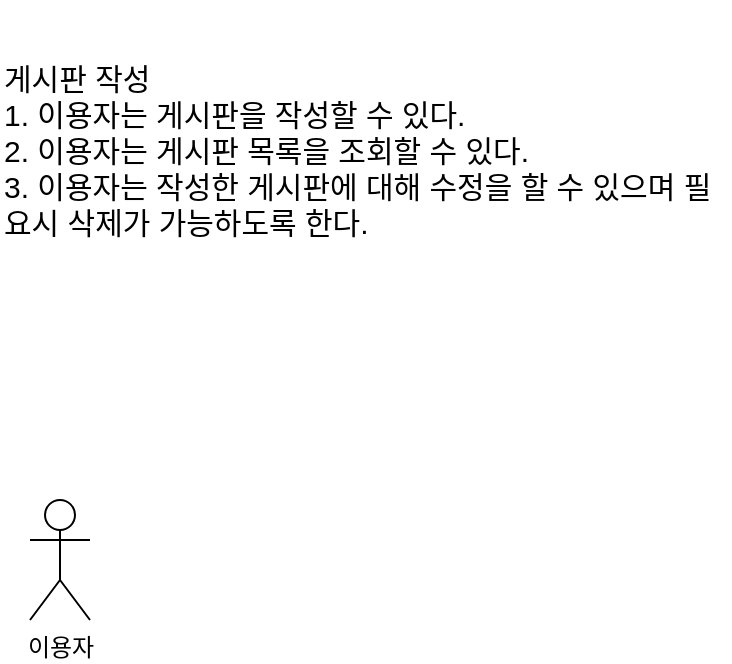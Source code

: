 <mxfile version="24.7.16">
  <diagram name="페이지-1" id="h1nh826gUi7m1epC8qE8">
    <mxGraphModel dx="1050" dy="557" grid="1" gridSize="10" guides="1" tooltips="1" connect="1" arrows="1" fold="1" page="1" pageScale="1" pageWidth="827" pageHeight="1169" math="0" shadow="0">
      <root>
        <mxCell id="0" />
        <mxCell id="1" parent="0" />
        <mxCell id="kmfrvYMUH1FGOZp9h3H7-1" value="이용자" style="shape=umlActor;verticalLabelPosition=bottom;verticalAlign=top;html=1;outlineConnect=0;fontSize=12;" vertex="1" parent="1">
          <mxGeometry x="40" y="260" width="30" height="60" as="geometry" />
        </mxCell>
        <mxCell id="kmfrvYMUH1FGOZp9h3H7-2" value="게시판 작성&lt;div style=&quot;font-size: 15px;&quot;&gt;1. 이용자는 게시판을 작성할 수 있다.&lt;/div&gt;&lt;div style=&quot;font-size: 15px;&quot;&gt;2. 이용자는 게시판 목록을 조회할 수 있다.&lt;/div&gt;&lt;div style=&quot;font-size: 15px;&quot;&gt;3. 이용자는 작성한 게시판에 대해 수정을 할 수 있으며 필요시 삭제가 가능하도록 한다.&lt;/div&gt;" style="text;strokeColor=none;align=left;fillColor=none;html=1;verticalAlign=middle;whiteSpace=wrap;rounded=0;fontSize=15;" vertex="1" parent="1">
          <mxGeometry x="25" y="10" width="365" height="150" as="geometry" />
        </mxCell>
      </root>
    </mxGraphModel>
  </diagram>
</mxfile>
